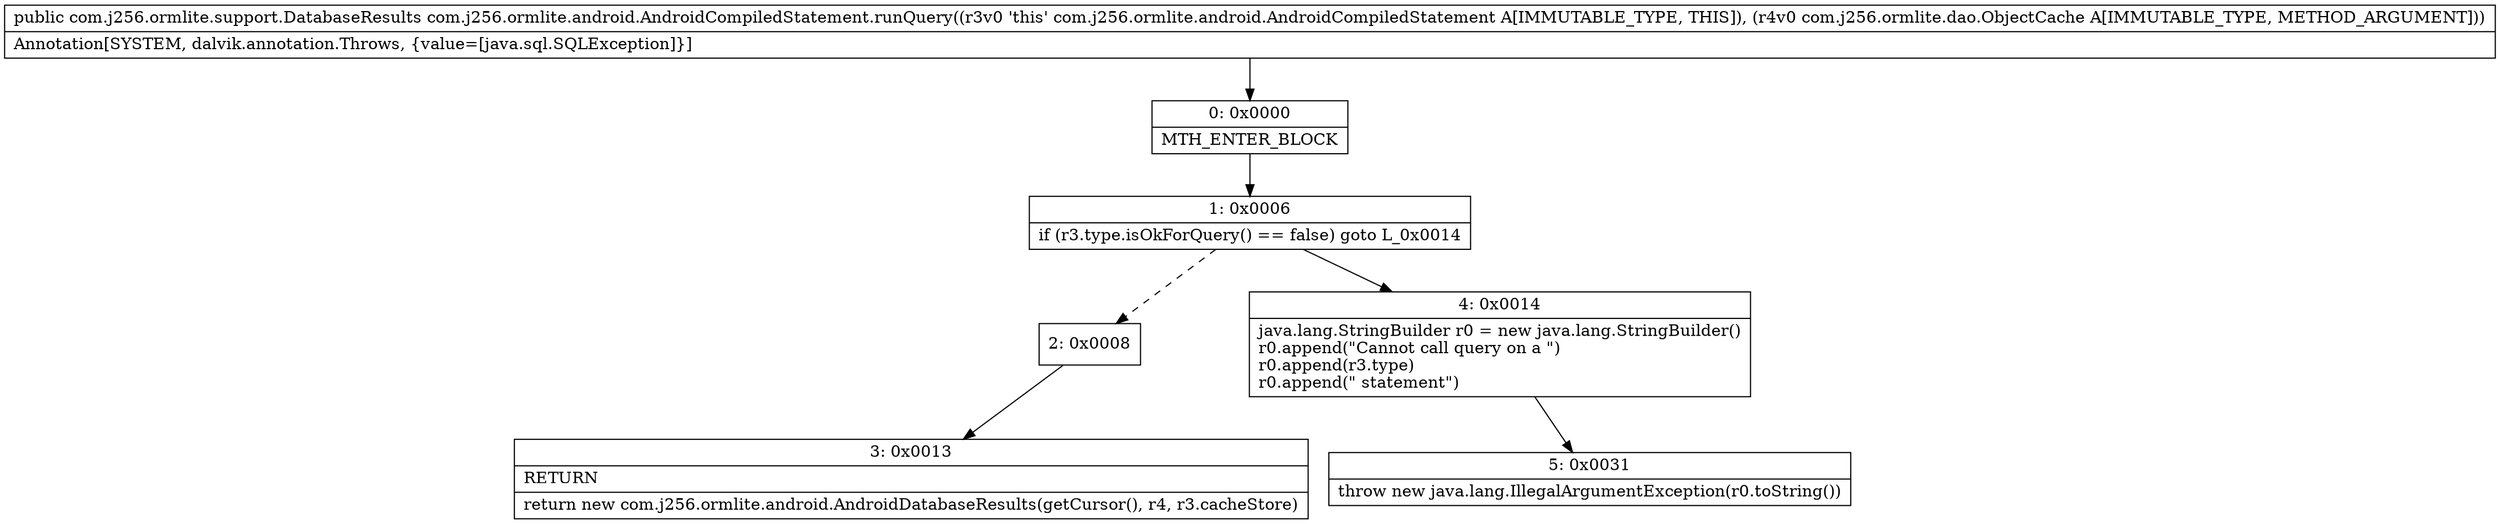 digraph "CFG forcom.j256.ormlite.android.AndroidCompiledStatement.runQuery(Lcom\/j256\/ormlite\/dao\/ObjectCache;)Lcom\/j256\/ormlite\/support\/DatabaseResults;" {
Node_0 [shape=record,label="{0\:\ 0x0000|MTH_ENTER_BLOCK\l}"];
Node_1 [shape=record,label="{1\:\ 0x0006|if (r3.type.isOkForQuery() == false) goto L_0x0014\l}"];
Node_2 [shape=record,label="{2\:\ 0x0008}"];
Node_3 [shape=record,label="{3\:\ 0x0013|RETURN\l|return new com.j256.ormlite.android.AndroidDatabaseResults(getCursor(), r4, r3.cacheStore)\l}"];
Node_4 [shape=record,label="{4\:\ 0x0014|java.lang.StringBuilder r0 = new java.lang.StringBuilder()\lr0.append(\"Cannot call query on a \")\lr0.append(r3.type)\lr0.append(\" statement\")\l}"];
Node_5 [shape=record,label="{5\:\ 0x0031|throw new java.lang.IllegalArgumentException(r0.toString())\l}"];
MethodNode[shape=record,label="{public com.j256.ormlite.support.DatabaseResults com.j256.ormlite.android.AndroidCompiledStatement.runQuery((r3v0 'this' com.j256.ormlite.android.AndroidCompiledStatement A[IMMUTABLE_TYPE, THIS]), (r4v0 com.j256.ormlite.dao.ObjectCache A[IMMUTABLE_TYPE, METHOD_ARGUMENT]))  | Annotation[SYSTEM, dalvik.annotation.Throws, \{value=[java.sql.SQLException]\}]\l}"];
MethodNode -> Node_0;
Node_0 -> Node_1;
Node_1 -> Node_2[style=dashed];
Node_1 -> Node_4;
Node_2 -> Node_3;
Node_4 -> Node_5;
}

